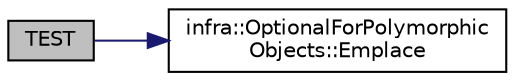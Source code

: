 digraph "TEST"
{
 // INTERACTIVE_SVG=YES
  edge [fontname="Helvetica",fontsize="10",labelfontname="Helvetica",labelfontsize="10"];
  node [fontname="Helvetica",fontsize="10",shape=record];
  rankdir="LR";
  Node142 [label="TEST",height=0.2,width=0.4,color="black", fillcolor="grey75", style="filled", fontcolor="black"];
  Node142 -> Node143 [color="midnightblue",fontsize="10",style="solid",fontname="Helvetica"];
  Node143 [label="infra::OptionalForPolymorphic\lObjects::Emplace",height=0.2,width=0.4,color="black", fillcolor="white", style="filled",URL="$df/d2f/classinfra_1_1_optional_for_polymorphic_objects.html#ad5e3e86450cd0738810d9e798889b759"];
}
